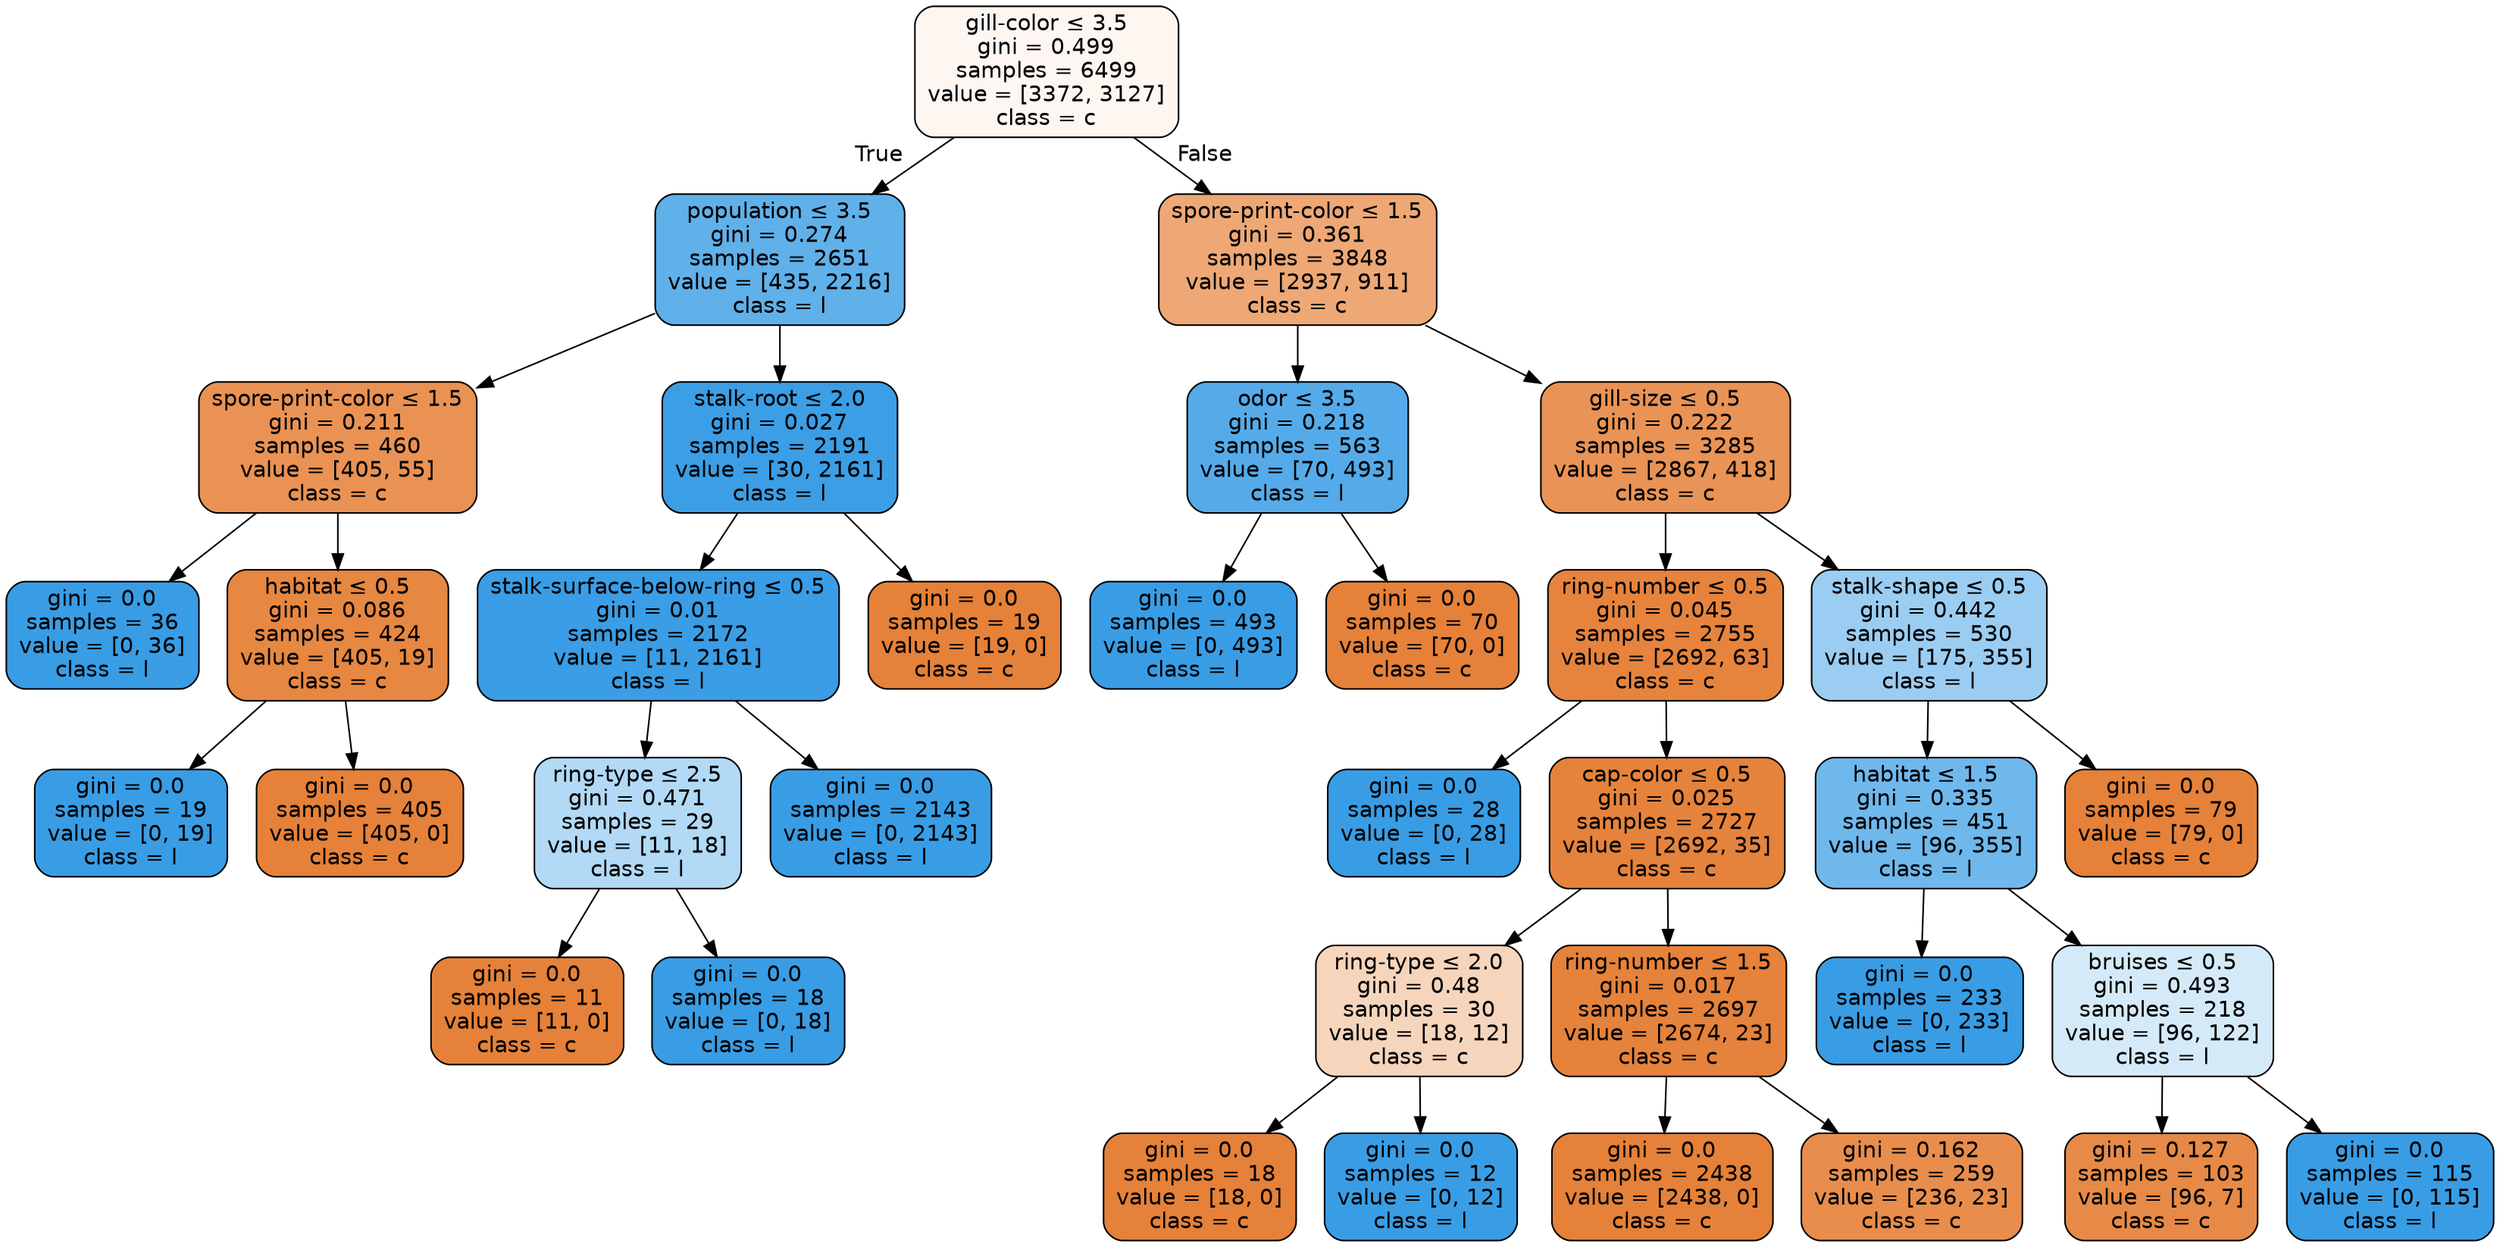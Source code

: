 digraph Tree {
node [shape=box, style="filled, rounded", color="black", fontname=helvetica] ;
edge [fontname=helvetica] ;
0 [label=<gill-color &le; 3.5<br/>gini = 0.499<br/>samples = 6499<br/>value = [3372, 3127]<br/>class = c>, fillcolor="#fdf6f1"] ;
1 [label=<population &le; 3.5<br/>gini = 0.274<br/>samples = 2651<br/>value = [435, 2216]<br/>class = l>, fillcolor="#60b0ea"] ;
0 -> 1 [labeldistance=2.5, labelangle=45, headlabel="True"] ;
2 [label=<spore-print-color &le; 1.5<br/>gini = 0.211<br/>samples = 460<br/>value = [405, 55]<br/>class = c>, fillcolor="#e99254"] ;
1 -> 2 ;
3 [label=<gini = 0.0<br/>samples = 36<br/>value = [0, 36]<br/>class = l>, fillcolor="#399de5"] ;
2 -> 3 ;
4 [label=<habitat &le; 0.5<br/>gini = 0.086<br/>samples = 424<br/>value = [405, 19]<br/>class = c>, fillcolor="#e68742"] ;
2 -> 4 ;
5 [label=<gini = 0.0<br/>samples = 19<br/>value = [0, 19]<br/>class = l>, fillcolor="#399de5"] ;
4 -> 5 ;
6 [label=<gini = 0.0<br/>samples = 405<br/>value = [405, 0]<br/>class = c>, fillcolor="#e58139"] ;
4 -> 6 ;
7 [label=<stalk-root &le; 2.0<br/>gini = 0.027<br/>samples = 2191<br/>value = [30, 2161]<br/>class = l>, fillcolor="#3c9ee5"] ;
1 -> 7 ;
8 [label=<stalk-surface-below-ring &le; 0.5<br/>gini = 0.01<br/>samples = 2172<br/>value = [11, 2161]<br/>class = l>, fillcolor="#3a9de5"] ;
7 -> 8 ;
9 [label=<ring-type &le; 2.5<br/>gini = 0.471<br/>samples = 29<br/>value = [11, 18]<br/>class = l>, fillcolor="#b2d9f5"] ;
8 -> 9 ;
10 [label=<gini = 0.0<br/>samples = 11<br/>value = [11, 0]<br/>class = c>, fillcolor="#e58139"] ;
9 -> 10 ;
11 [label=<gini = 0.0<br/>samples = 18<br/>value = [0, 18]<br/>class = l>, fillcolor="#399de5"] ;
9 -> 11 ;
12 [label=<gini = 0.0<br/>samples = 2143<br/>value = [0, 2143]<br/>class = l>, fillcolor="#399de5"] ;
8 -> 12 ;
13 [label=<gini = 0.0<br/>samples = 19<br/>value = [19, 0]<br/>class = c>, fillcolor="#e58139"] ;
7 -> 13 ;
14 [label=<spore-print-color &le; 1.5<br/>gini = 0.361<br/>samples = 3848<br/>value = [2937, 911]<br/>class = c>, fillcolor="#eda876"] ;
0 -> 14 [labeldistance=2.5, labelangle=-45, headlabel="False"] ;
15 [label=<odor &le; 3.5<br/>gini = 0.218<br/>samples = 563<br/>value = [70, 493]<br/>class = l>, fillcolor="#55abe9"] ;
14 -> 15 ;
16 [label=<gini = 0.0<br/>samples = 493<br/>value = [0, 493]<br/>class = l>, fillcolor="#399de5"] ;
15 -> 16 ;
17 [label=<gini = 0.0<br/>samples = 70<br/>value = [70, 0]<br/>class = c>, fillcolor="#e58139"] ;
15 -> 17 ;
18 [label=<gill-size &le; 0.5<br/>gini = 0.222<br/>samples = 3285<br/>value = [2867, 418]<br/>class = c>, fillcolor="#e99356"] ;
14 -> 18 ;
19 [label=<ring-number &le; 0.5<br/>gini = 0.045<br/>samples = 2755<br/>value = [2692, 63]<br/>class = c>, fillcolor="#e6843e"] ;
18 -> 19 ;
20 [label=<gini = 0.0<br/>samples = 28<br/>value = [0, 28]<br/>class = l>, fillcolor="#399de5"] ;
19 -> 20 ;
21 [label=<cap-color &le; 0.5<br/>gini = 0.025<br/>samples = 2727<br/>value = [2692, 35]<br/>class = c>, fillcolor="#e5833c"] ;
19 -> 21 ;
22 [label=<ring-type &le; 2.0<br/>gini = 0.48<br/>samples = 30<br/>value = [18, 12]<br/>class = c>, fillcolor="#f6d5bd"] ;
21 -> 22 ;
23 [label=<gini = 0.0<br/>samples = 18<br/>value = [18, 0]<br/>class = c>, fillcolor="#e58139"] ;
22 -> 23 ;
24 [label=<gini = 0.0<br/>samples = 12<br/>value = [0, 12]<br/>class = l>, fillcolor="#399de5"] ;
22 -> 24 ;
25 [label=<ring-number &le; 1.5<br/>gini = 0.017<br/>samples = 2697<br/>value = [2674, 23]<br/>class = c>, fillcolor="#e5823b"] ;
21 -> 25 ;
26 [label=<gini = 0.0<br/>samples = 2438<br/>value = [2438, 0]<br/>class = c>, fillcolor="#e58139"] ;
25 -> 26 ;
27 [label=<gini = 0.162<br/>samples = 259<br/>value = [236, 23]<br/>class = c>, fillcolor="#e88d4c"] ;
25 -> 27 ;
28 [label=<stalk-shape &le; 0.5<br/>gini = 0.442<br/>samples = 530<br/>value = [175, 355]<br/>class = l>, fillcolor="#9bcdf2"] ;
18 -> 28 ;
29 [label=<habitat &le; 1.5<br/>gini = 0.335<br/>samples = 451<br/>value = [96, 355]<br/>class = l>, fillcolor="#6fb8ec"] ;
28 -> 29 ;
30 [label=<gini = 0.0<br/>samples = 233<br/>value = [0, 233]<br/>class = l>, fillcolor="#399de5"] ;
29 -> 30 ;
31 [label=<bruises &le; 0.5<br/>gini = 0.493<br/>samples = 218<br/>value = [96, 122]<br/>class = l>, fillcolor="#d5eaf9"] ;
29 -> 31 ;
32 [label=<gini = 0.127<br/>samples = 103<br/>value = [96, 7]<br/>class = c>, fillcolor="#e78a47"] ;
31 -> 32 ;
33 [label=<gini = 0.0<br/>samples = 115<br/>value = [0, 115]<br/>class = l>, fillcolor="#399de5"] ;
31 -> 33 ;
34 [label=<gini = 0.0<br/>samples = 79<br/>value = [79, 0]<br/>class = c>, fillcolor="#e58139"] ;
28 -> 34 ;
}
